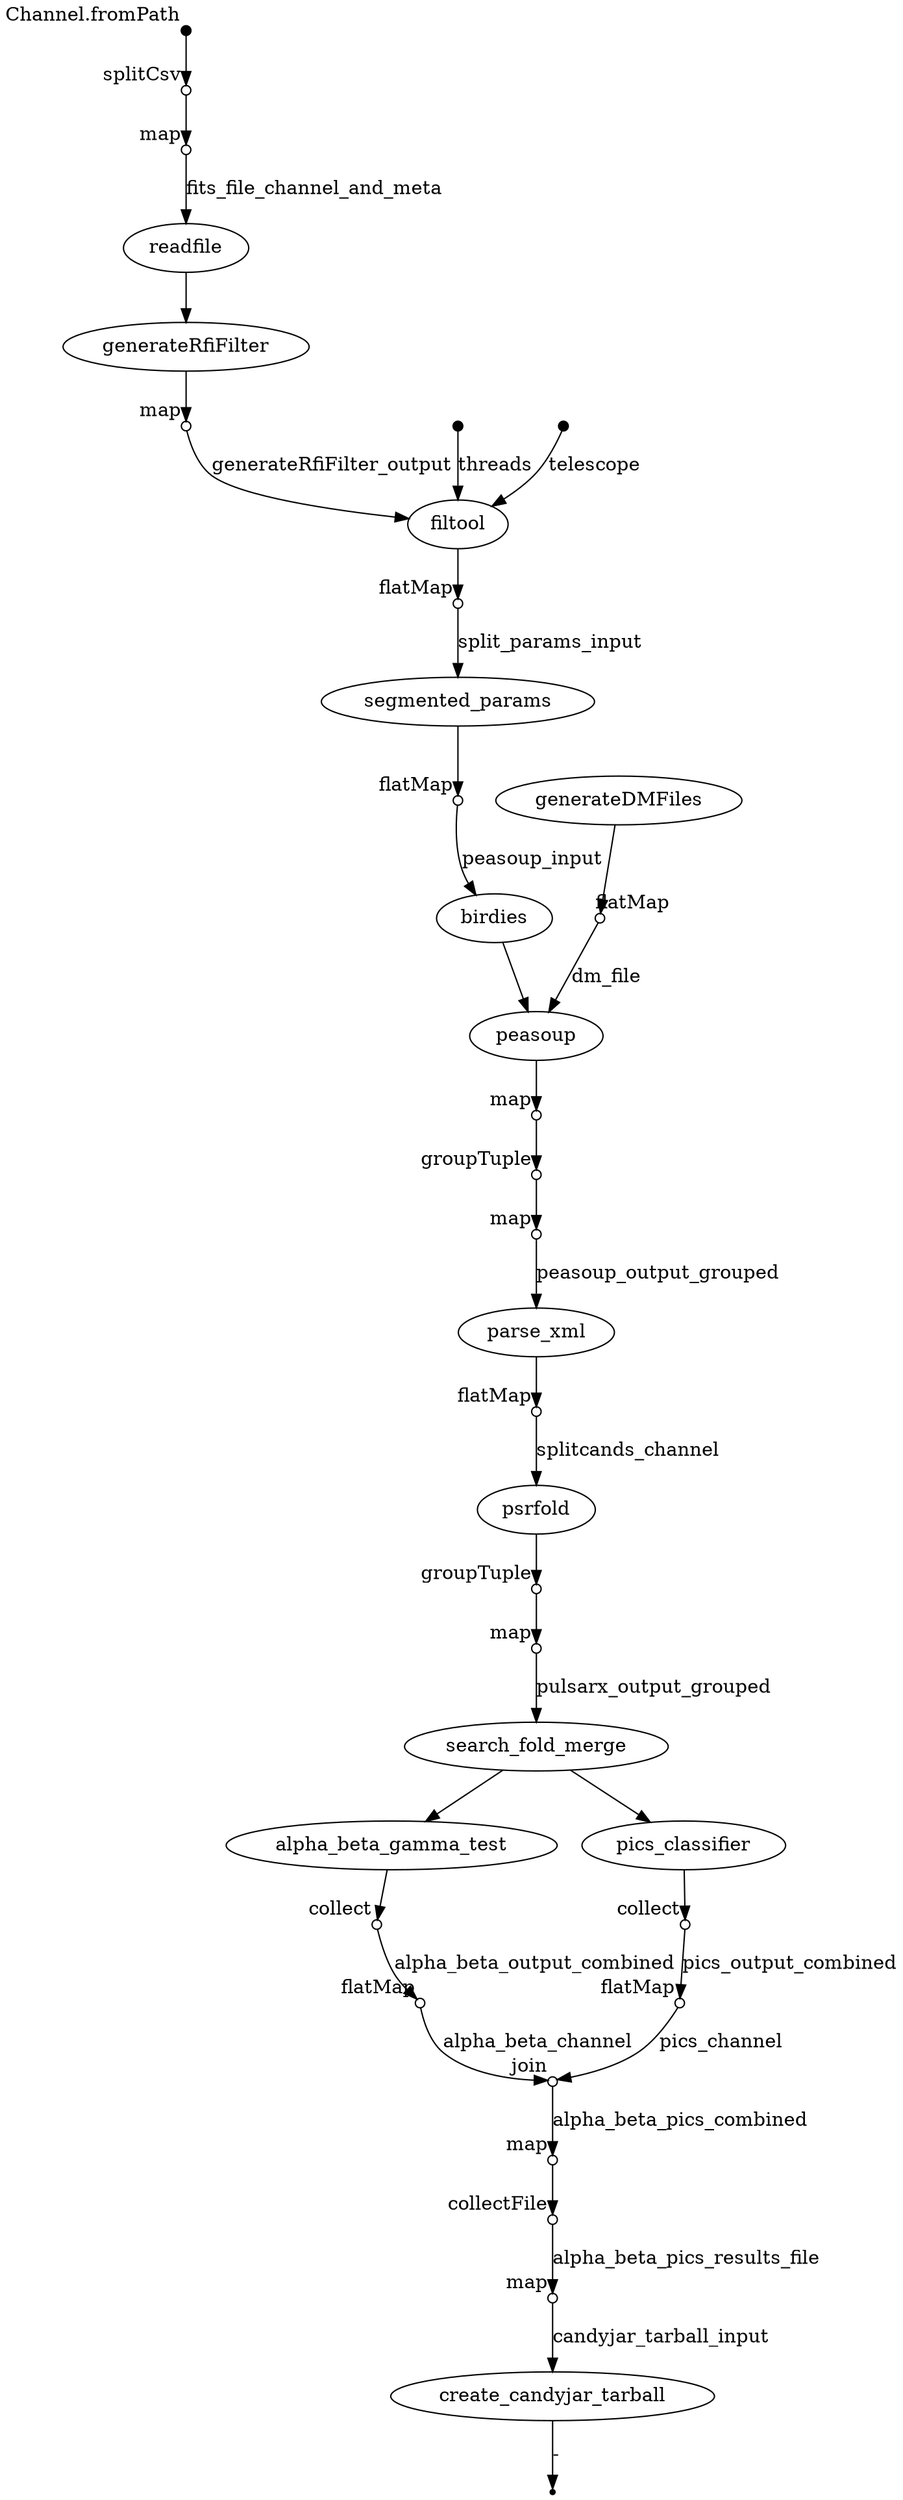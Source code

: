 digraph "flow" {
v0 [shape=point,label="",fixedsize=true,width=0.1,xlabel="Channel.fromPath"];
v1 [shape=circle,label="",fixedsize=true,width=0.1,xlabel="splitCsv"];
v0 -> v1;

v1 [shape=circle,label="",fixedsize=true,width=0.1,xlabel="splitCsv"];
v2 [shape=circle,label="",fixedsize=true,width=0.1,xlabel="map"];
v1 -> v2;

v2 [shape=circle,label="",fixedsize=true,width=0.1,xlabel="map"];
v5 [label="readfile"];
v2 -> v5 [label="fits_file_channel_and_meta"];

v3 [label="generateDMFiles"];
v4 [shape=circle,label="",fixedsize=true,width=0.1,xlabel="flatMap"];
v3 -> v4;

v4 [shape=circle,label="",fixedsize=true,width=0.1,xlabel="flatMap"];
v15 [label="peasoup"];
v4 -> v15 [label="dm_file"];

v5 [label="readfile"];
v6 [label="generateRfiFilter"];
v5 -> v6;

v6 [label="generateRfiFilter"];
v7 [shape=circle,label="",fixedsize=true,width=0.1,xlabel="map"];
v6 -> v7;

v7 [shape=circle,label="",fixedsize=true,width=0.1,xlabel="map"];
v10 [label="filtool"];
v7 -> v10 [label="generateRfiFilter_output"];

v8 [shape=point,label="",fixedsize=true,width=0.1];
v10 [label="filtool"];
v8 -> v10 [label="threads"];

v9 [shape=point,label="",fixedsize=true,width=0.1];
v10 [label="filtool"];
v9 -> v10 [label="telescope"];

v10 [label="filtool"];
v11 [shape=circle,label="",fixedsize=true,width=0.1,xlabel="flatMap"];
v10 -> v11;

v11 [shape=circle,label="",fixedsize=true,width=0.1,xlabel="flatMap"];
v12 [label="segmented_params"];
v11 -> v12 [label="split_params_input"];

v12 [label="segmented_params"];
v13 [shape=circle,label="",fixedsize=true,width=0.1,xlabel="flatMap"];
v12 -> v13;

v13 [shape=circle,label="",fixedsize=true,width=0.1,xlabel="flatMap"];
v14 [label="birdies"];
v13 -> v14 [label="peasoup_input"];

v14 [label="birdies"];
v15 [label="peasoup"];
v14 -> v15;

v15 [label="peasoup"];
v16 [shape=circle,label="",fixedsize=true,width=0.1,xlabel="map"];
v15 -> v16;

v16 [shape=circle,label="",fixedsize=true,width=0.1,xlabel="map"];
v17 [shape=circle,label="",fixedsize=true,width=0.1,xlabel="groupTuple"];
v16 -> v17;

v17 [shape=circle,label="",fixedsize=true,width=0.1,xlabel="groupTuple"];
v18 [shape=circle,label="",fixedsize=true,width=0.1,xlabel="map"];
v17 -> v18;

v18 [shape=circle,label="",fixedsize=true,width=0.1,xlabel="map"];
v19 [label="parse_xml"];
v18 -> v19 [label="peasoup_output_grouped"];

v19 [label="parse_xml"];
v20 [shape=circle,label="",fixedsize=true,width=0.1,xlabel="flatMap"];
v19 -> v20;

v20 [shape=circle,label="",fixedsize=true,width=0.1,xlabel="flatMap"];
v21 [label="psrfold"];
v20 -> v21 [label="splitcands_channel"];

v21 [label="psrfold"];
v22 [shape=circle,label="",fixedsize=true,width=0.1,xlabel="groupTuple"];
v21 -> v22;

v22 [shape=circle,label="",fixedsize=true,width=0.1,xlabel="groupTuple"];
v23 [shape=circle,label="",fixedsize=true,width=0.1,xlabel="map"];
v22 -> v23;

v23 [shape=circle,label="",fixedsize=true,width=0.1,xlabel="map"];
v24 [label="search_fold_merge"];
v23 -> v24 [label="pulsarx_output_grouped"];

v24 [label="search_fold_merge"];
v25 [label="alpha_beta_gamma_test"];
v24 -> v25;

v25 [label="alpha_beta_gamma_test"];
v27 [shape=circle,label="",fixedsize=true,width=0.1,xlabel="collect"];
v25 -> v27;

v24 [label="search_fold_merge"];
v26 [label="pics_classifier"];
v24 -> v26;

v26 [label="pics_classifier"];
v28 [shape=circle,label="",fixedsize=true,width=0.1,xlabel="collect"];
v26 -> v28;

v27 [shape=circle,label="",fixedsize=true,width=0.1,xlabel="collect"];
v29 [shape=circle,label="",fixedsize=true,width=0.1,xlabel="flatMap"];
v27 -> v29 [label="alpha_beta_output_combined"];

v28 [shape=circle,label="",fixedsize=true,width=0.1,xlabel="collect"];
v30 [shape=circle,label="",fixedsize=true,width=0.1,xlabel="flatMap"];
v28 -> v30 [label="pics_output_combined"];

v29 [shape=circle,label="",fixedsize=true,width=0.1,xlabel="flatMap"];
v31 [shape=circle,label="",fixedsize=true,width=0.1,xlabel="join"];
v29 -> v31 [label="alpha_beta_channel"];

v30 [shape=circle,label="",fixedsize=true,width=0.1,xlabel="flatMap"];
v31 [shape=circle,label="",fixedsize=true,width=0.1,xlabel="join"];
v30 -> v31 [label="pics_channel"];

v31 [shape=circle,label="",fixedsize=true,width=0.1,xlabel="join"];
v32 [shape=circle,label="",fixedsize=true,width=0.1,xlabel="map"];
v31 -> v32 [label="alpha_beta_pics_combined"];

v32 [shape=circle,label="",fixedsize=true,width=0.1,xlabel="map"];
v33 [shape=circle,label="",fixedsize=true,width=0.1,xlabel="collectFile"];
v32 -> v33;

v33 [shape=circle,label="",fixedsize=true,width=0.1,xlabel="collectFile"];
v34 [shape=circle,label="",fixedsize=true,width=0.1,xlabel="map"];
v33 -> v34 [label="alpha_beta_pics_results_file"];

v34 [shape=circle,label="",fixedsize=true,width=0.1,xlabel="map"];
v35 [label="create_candyjar_tarball"];
v34 -> v35 [label="candyjar_tarball_input"];

v35 [label="create_candyjar_tarball"];
v36 [shape=point];
v35 -> v36 [label="-"];

}
